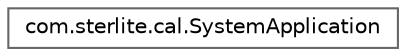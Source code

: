 digraph "Graphical Class Hierarchy"
{
 // LATEX_PDF_SIZE
  bgcolor="transparent";
  edge [fontname=Helvetica,fontsize=10,labelfontname=Helvetica,labelfontsize=10];
  node [fontname=Helvetica,fontsize=10,shape=box,height=0.2,width=0.4];
  rankdir="LR";
  Node0 [id="Node000000",label="com.sterlite.cal.SystemApplication",height=0.2,width=0.4,color="grey40", fillcolor="white", style="filled",URL="$classcom_1_1sterlite_1_1cal_1_1_system_application.html",tooltip=" "];
}

